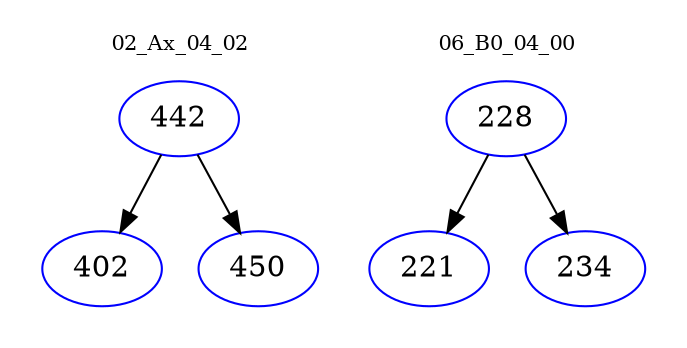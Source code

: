 digraph{
subgraph cluster_0 {
color = white
label = "02_Ax_04_02";
fontsize=10;
T0_442 [label="442", color="blue"]
T0_442 -> T0_402 [color="black"]
T0_402 [label="402", color="blue"]
T0_442 -> T0_450 [color="black"]
T0_450 [label="450", color="blue"]
}
subgraph cluster_1 {
color = white
label = "06_B0_04_00";
fontsize=10;
T1_228 [label="228", color="blue"]
T1_228 -> T1_221 [color="black"]
T1_221 [label="221", color="blue"]
T1_228 -> T1_234 [color="black"]
T1_234 [label="234", color="blue"]
}
}
